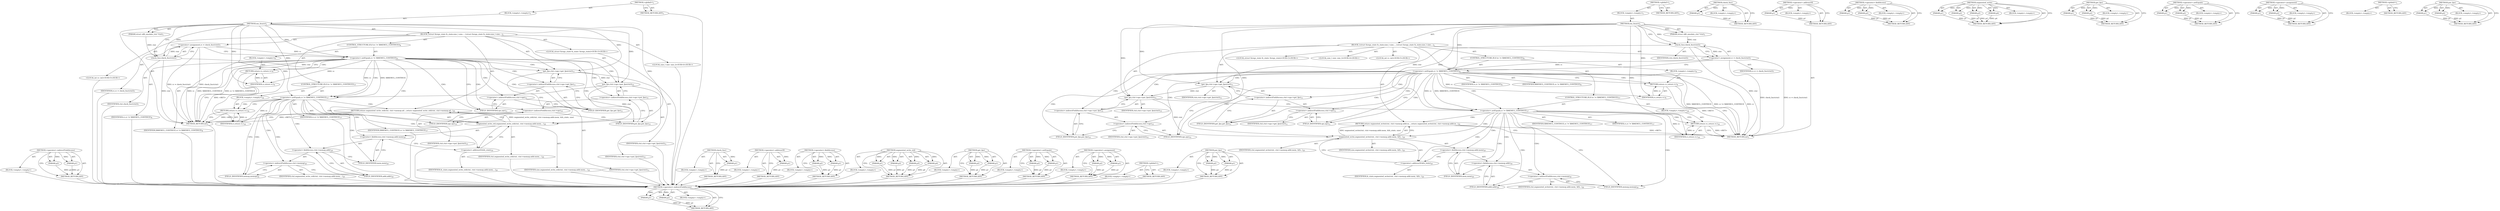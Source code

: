 digraph "put_fpu" {
vulnerable_101 [label=<(METHOD,&lt;operator&gt;.indirectFieldAccess)>];
vulnerable_102 [label=<(PARAM,p1)>];
vulnerable_103 [label=<(PARAM,p2)>];
vulnerable_104 [label=<(BLOCK,&lt;empty&gt;,&lt;empty&gt;)>];
vulnerable_105 [label=<(METHOD_RETURN,ANY)>];
vulnerable_6 [label=<(METHOD,&lt;global&gt;)<SUB>1</SUB>>];
vulnerable_7 [label=<(BLOCK,&lt;empty&gt;,&lt;empty&gt;)<SUB>1</SUB>>];
vulnerable_8 [label=<(METHOD,em_fxsave)<SUB>1</SUB>>];
vulnerable_9 [label=<(PARAM,struct x86_emulate_ctxt *ctxt)<SUB>1</SUB>>];
vulnerable_10 [label=<(BLOCK,{
	struct fxregs_state fx_state;
	size_t size;
...,{
	struct fxregs_state fx_state;
	size_t size;
...)<SUB>2</SUB>>];
vulnerable_11 [label="<(LOCAL,struct fxregs_state fx_state: fxregs_state)<SUB>3</SUB>>"];
vulnerable_12 [label="<(LOCAL,size_t size: size_t)<SUB>4</SUB>>"];
vulnerable_13 [label="<(LOCAL,int rc: int)<SUB>5</SUB>>"];
vulnerable_14 [label=<(&lt;operator&gt;.assignment,rc = check_fxsr(ctxt))<SUB>7</SUB>>];
vulnerable_15 [label=<(IDENTIFIER,rc,rc = check_fxsr(ctxt))<SUB>7</SUB>>];
vulnerable_16 [label=<(check_fxsr,check_fxsr(ctxt))<SUB>7</SUB>>];
vulnerable_17 [label=<(IDENTIFIER,ctxt,check_fxsr(ctxt))<SUB>7</SUB>>];
vulnerable_18 [label=<(CONTROL_STRUCTURE,IF,if (rc != X86EMUL_CONTINUE))<SUB>8</SUB>>];
vulnerable_19 [label=<(&lt;operator&gt;.notEquals,rc != X86EMUL_CONTINUE)<SUB>8</SUB>>];
vulnerable_20 [label=<(IDENTIFIER,rc,rc != X86EMUL_CONTINUE)<SUB>8</SUB>>];
vulnerable_21 [label=<(IDENTIFIER,X86EMUL_CONTINUE,rc != X86EMUL_CONTINUE)<SUB>8</SUB>>];
vulnerable_22 [label=<(BLOCK,&lt;empty&gt;,&lt;empty&gt;)<SUB>9</SUB>>];
vulnerable_23 [label=<(RETURN,return rc;,return rc;)<SUB>9</SUB>>];
vulnerable_24 [label=<(IDENTIFIER,rc,return rc;)<SUB>9</SUB>>];
vulnerable_25 [label=<(get_fpu,ctxt-&gt;ops-&gt;get_fpu(ctxt))<SUB>11</SUB>>];
vulnerable_26 [label=<(&lt;operator&gt;.indirectFieldAccess,ctxt-&gt;ops-&gt;get_fpu)<SUB>11</SUB>>];
vulnerable_27 [label=<(&lt;operator&gt;.indirectFieldAccess,ctxt-&gt;ops)<SUB>11</SUB>>];
vulnerable_28 [label=<(IDENTIFIER,ctxt,ctxt-&gt;ops-&gt;get_fpu(ctxt))<SUB>11</SUB>>];
vulnerable_29 [label=<(FIELD_IDENTIFIER,ops,ops)<SUB>11</SUB>>];
vulnerable_30 [label=<(FIELD_IDENTIFIER,get_fpu,get_fpu)<SUB>11</SUB>>];
vulnerable_31 [label=<(IDENTIFIER,ctxt,ctxt-&gt;ops-&gt;get_fpu(ctxt))<SUB>11</SUB>>];
vulnerable_32 [label=<(put_fpu,ctxt-&gt;ops-&gt;put_fpu(ctxt))<SUB>15</SUB>>];
vulnerable_33 [label=<(&lt;operator&gt;.indirectFieldAccess,ctxt-&gt;ops-&gt;put_fpu)<SUB>15</SUB>>];
vulnerable_34 [label=<(&lt;operator&gt;.indirectFieldAccess,ctxt-&gt;ops)<SUB>15</SUB>>];
vulnerable_35 [label=<(IDENTIFIER,ctxt,ctxt-&gt;ops-&gt;put_fpu(ctxt))<SUB>15</SUB>>];
vulnerable_36 [label=<(FIELD_IDENTIFIER,ops,ops)<SUB>15</SUB>>];
vulnerable_37 [label=<(FIELD_IDENTIFIER,put_fpu,put_fpu)<SUB>15</SUB>>];
vulnerable_38 [label=<(IDENTIFIER,ctxt,ctxt-&gt;ops-&gt;put_fpu(ctxt))<SUB>15</SUB>>];
vulnerable_39 [label=<(CONTROL_STRUCTURE,IF,if (rc != X86EMUL_CONTINUE))<SUB>17</SUB>>];
vulnerable_40 [label=<(&lt;operator&gt;.notEquals,rc != X86EMUL_CONTINUE)<SUB>17</SUB>>];
vulnerable_41 [label=<(IDENTIFIER,rc,rc != X86EMUL_CONTINUE)<SUB>17</SUB>>];
vulnerable_42 [label=<(IDENTIFIER,X86EMUL_CONTINUE,rc != X86EMUL_CONTINUE)<SUB>17</SUB>>];
vulnerable_43 [label=<(BLOCK,&lt;empty&gt;,&lt;empty&gt;)<SUB>18</SUB>>];
vulnerable_44 [label=<(RETURN,return rc;,return rc;)<SUB>18</SUB>>];
vulnerable_45 [label=<(IDENTIFIER,rc,return rc;)<SUB>18</SUB>>];
vulnerable_46 [label=<(RETURN,return segmented_write(ctxt, ctxt-&gt;memop.addr.m...,return segmented_write(ctxt, ctxt-&gt;memop.addr.m...)<SUB>25</SUB>>];
vulnerable_47 [label=<(segmented_write,segmented_write(ctxt, ctxt-&gt;memop.addr.mem, &amp;fx...)<SUB>25</SUB>>];
vulnerable_48 [label=<(IDENTIFIER,ctxt,segmented_write(ctxt, ctxt-&gt;memop.addr.mem, &amp;fx...)<SUB>25</SUB>>];
vulnerable_49 [label=<(&lt;operator&gt;.fieldAccess,ctxt-&gt;memop.addr.mem)<SUB>25</SUB>>];
vulnerable_50 [label=<(&lt;operator&gt;.fieldAccess,ctxt-&gt;memop.addr)<SUB>25</SUB>>];
vulnerable_51 [label=<(&lt;operator&gt;.indirectFieldAccess,ctxt-&gt;memop)<SUB>25</SUB>>];
vulnerable_52 [label=<(IDENTIFIER,ctxt,segmented_write(ctxt, ctxt-&gt;memop.addr.mem, &amp;fx...)<SUB>25</SUB>>];
vulnerable_53 [label=<(FIELD_IDENTIFIER,memop,memop)<SUB>25</SUB>>];
vulnerable_54 [label=<(FIELD_IDENTIFIER,addr,addr)<SUB>25</SUB>>];
vulnerable_55 [label=<(FIELD_IDENTIFIER,mem,mem)<SUB>25</SUB>>];
vulnerable_56 [label=<(&lt;operator&gt;.addressOf,&amp;fx_state)<SUB>25</SUB>>];
vulnerable_57 [label=<(IDENTIFIER,fx_state,segmented_write(ctxt, ctxt-&gt;memop.addr.mem, &amp;fx...)<SUB>25</SUB>>];
vulnerable_58 [label=<(IDENTIFIER,size,segmented_write(ctxt, ctxt-&gt;memop.addr.mem, &amp;fx...)<SUB>25</SUB>>];
vulnerable_59 [label=<(METHOD_RETURN,int)<SUB>1</SUB>>];
vulnerable_61 [label=<(METHOD_RETURN,ANY)<SUB>1</SUB>>];
vulnerable_87 [label=<(METHOD,check_fxsr)>];
vulnerable_88 [label=<(PARAM,p1)>];
vulnerable_89 [label=<(BLOCK,&lt;empty&gt;,&lt;empty&gt;)>];
vulnerable_90 [label=<(METHOD_RETURN,ANY)>];
vulnerable_123 [label=<(METHOD,&lt;operator&gt;.addressOf)>];
vulnerable_124 [label=<(PARAM,p1)>];
vulnerable_125 [label=<(BLOCK,&lt;empty&gt;,&lt;empty&gt;)>];
vulnerable_126 [label=<(METHOD_RETURN,ANY)>];
vulnerable_118 [label=<(METHOD,&lt;operator&gt;.fieldAccess)>];
vulnerable_119 [label=<(PARAM,p1)>];
vulnerable_120 [label=<(PARAM,p2)>];
vulnerable_121 [label=<(BLOCK,&lt;empty&gt;,&lt;empty&gt;)>];
vulnerable_122 [label=<(METHOD_RETURN,ANY)>];
vulnerable_111 [label=<(METHOD,segmented_write)>];
vulnerable_112 [label=<(PARAM,p1)>];
vulnerable_113 [label=<(PARAM,p2)>];
vulnerable_114 [label=<(PARAM,p3)>];
vulnerable_115 [label=<(PARAM,p4)>];
vulnerable_116 [label=<(BLOCK,&lt;empty&gt;,&lt;empty&gt;)>];
vulnerable_117 [label=<(METHOD_RETURN,ANY)>];
vulnerable_96 [label=<(METHOD,get_fpu)>];
vulnerable_97 [label=<(PARAM,p1)>];
vulnerable_98 [label=<(PARAM,p2)>];
vulnerable_99 [label=<(BLOCK,&lt;empty&gt;,&lt;empty&gt;)>];
vulnerable_100 [label=<(METHOD_RETURN,ANY)>];
vulnerable_91 [label=<(METHOD,&lt;operator&gt;.notEquals)>];
vulnerable_92 [label=<(PARAM,p1)>];
vulnerable_93 [label=<(PARAM,p2)>];
vulnerable_94 [label=<(BLOCK,&lt;empty&gt;,&lt;empty&gt;)>];
vulnerable_95 [label=<(METHOD_RETURN,ANY)>];
vulnerable_82 [label=<(METHOD,&lt;operator&gt;.assignment)>];
vulnerable_83 [label=<(PARAM,p1)>];
vulnerable_84 [label=<(PARAM,p2)>];
vulnerable_85 [label=<(BLOCK,&lt;empty&gt;,&lt;empty&gt;)>];
vulnerable_86 [label=<(METHOD_RETURN,ANY)>];
vulnerable_76 [label=<(METHOD,&lt;global&gt;)<SUB>1</SUB>>];
vulnerable_77 [label=<(BLOCK,&lt;empty&gt;,&lt;empty&gt;)>];
vulnerable_78 [label=<(METHOD_RETURN,ANY)>];
vulnerable_106 [label=<(METHOD,put_fpu)>];
vulnerable_107 [label=<(PARAM,p1)>];
vulnerable_108 [label=<(PARAM,p2)>];
vulnerable_109 [label=<(BLOCK,&lt;empty&gt;,&lt;empty&gt;)>];
vulnerable_110 [label=<(METHOD_RETURN,ANY)>];
fixed_101 [label=<(METHOD,&lt;operator&gt;.indirectFieldAccess)>];
fixed_102 [label=<(PARAM,p1)>];
fixed_103 [label=<(PARAM,p2)>];
fixed_104 [label=<(BLOCK,&lt;empty&gt;,&lt;empty&gt;)>];
fixed_105 [label=<(METHOD_RETURN,ANY)>];
fixed_6 [label=<(METHOD,&lt;global&gt;)<SUB>1</SUB>>];
fixed_7 [label=<(BLOCK,&lt;empty&gt;,&lt;empty&gt;)<SUB>1</SUB>>];
fixed_8 [label=<(METHOD,em_fxsave)<SUB>1</SUB>>];
fixed_9 [label=<(PARAM,struct x86_emulate_ctxt *ctxt)<SUB>1</SUB>>];
fixed_10 [label=<(BLOCK,{
	struct fxregs_state fx_state;
	size_t size;
...,{
	struct fxregs_state fx_state;
	size_t size;
...)<SUB>2</SUB>>];
fixed_11 [label="<(LOCAL,struct fxregs_state fx_state: fxregs_state)<SUB>3</SUB>>"];
fixed_12 [label="<(LOCAL,size_t size: size_t)<SUB>4</SUB>>"];
fixed_13 [label="<(LOCAL,int rc: int)<SUB>5</SUB>>"];
fixed_14 [label=<(&lt;operator&gt;.assignment,rc = check_fxsr(ctxt))<SUB>7</SUB>>];
fixed_15 [label=<(IDENTIFIER,rc,rc = check_fxsr(ctxt))<SUB>7</SUB>>];
fixed_16 [label=<(check_fxsr,check_fxsr(ctxt))<SUB>7</SUB>>];
fixed_17 [label=<(IDENTIFIER,ctxt,check_fxsr(ctxt))<SUB>7</SUB>>];
fixed_18 [label=<(CONTROL_STRUCTURE,IF,if (rc != X86EMUL_CONTINUE))<SUB>8</SUB>>];
fixed_19 [label=<(&lt;operator&gt;.notEquals,rc != X86EMUL_CONTINUE)<SUB>8</SUB>>];
fixed_20 [label=<(IDENTIFIER,rc,rc != X86EMUL_CONTINUE)<SUB>8</SUB>>];
fixed_21 [label=<(IDENTIFIER,X86EMUL_CONTINUE,rc != X86EMUL_CONTINUE)<SUB>8</SUB>>];
fixed_22 [label=<(BLOCK,&lt;empty&gt;,&lt;empty&gt;)<SUB>9</SUB>>];
fixed_23 [label=<(RETURN,return rc;,return rc;)<SUB>9</SUB>>];
fixed_24 [label=<(IDENTIFIER,rc,return rc;)<SUB>9</SUB>>];
fixed_25 [label=<(get_fpu,ctxt-&gt;ops-&gt;get_fpu(ctxt))<SUB>11</SUB>>];
fixed_26 [label=<(&lt;operator&gt;.indirectFieldAccess,ctxt-&gt;ops-&gt;get_fpu)<SUB>11</SUB>>];
fixed_27 [label=<(&lt;operator&gt;.indirectFieldAccess,ctxt-&gt;ops)<SUB>11</SUB>>];
fixed_28 [label=<(IDENTIFIER,ctxt,ctxt-&gt;ops-&gt;get_fpu(ctxt))<SUB>11</SUB>>];
fixed_29 [label=<(FIELD_IDENTIFIER,ops,ops)<SUB>11</SUB>>];
fixed_30 [label=<(FIELD_IDENTIFIER,get_fpu,get_fpu)<SUB>11</SUB>>];
fixed_31 [label=<(IDENTIFIER,ctxt,ctxt-&gt;ops-&gt;get_fpu(ctxt))<SUB>11</SUB>>];
fixed_32 [label=<(put_fpu,ctxt-&gt;ops-&gt;put_fpu(ctxt))<SUB>15</SUB>>];
fixed_33 [label=<(&lt;operator&gt;.indirectFieldAccess,ctxt-&gt;ops-&gt;put_fpu)<SUB>15</SUB>>];
fixed_34 [label=<(&lt;operator&gt;.indirectFieldAccess,ctxt-&gt;ops)<SUB>15</SUB>>];
fixed_35 [label=<(IDENTIFIER,ctxt,ctxt-&gt;ops-&gt;put_fpu(ctxt))<SUB>15</SUB>>];
fixed_36 [label=<(FIELD_IDENTIFIER,ops,ops)<SUB>15</SUB>>];
fixed_37 [label=<(FIELD_IDENTIFIER,put_fpu,put_fpu)<SUB>15</SUB>>];
fixed_38 [label=<(IDENTIFIER,ctxt,ctxt-&gt;ops-&gt;put_fpu(ctxt))<SUB>15</SUB>>];
fixed_39 [label=<(CONTROL_STRUCTURE,IF,if (rc != X86EMUL_CONTINUE))<SUB>17</SUB>>];
fixed_40 [label=<(&lt;operator&gt;.notEquals,rc != X86EMUL_CONTINUE)<SUB>17</SUB>>];
fixed_41 [label=<(IDENTIFIER,rc,rc != X86EMUL_CONTINUE)<SUB>17</SUB>>];
fixed_42 [label=<(IDENTIFIER,X86EMUL_CONTINUE,rc != X86EMUL_CONTINUE)<SUB>17</SUB>>];
fixed_43 [label=<(BLOCK,&lt;empty&gt;,&lt;empty&gt;)<SUB>18</SUB>>];
fixed_44 [label=<(RETURN,return rc;,return rc;)<SUB>18</SUB>>];
fixed_45 [label=<(IDENTIFIER,rc,return rc;)<SUB>18</SUB>>];
fixed_46 [label=<(RETURN,return segmented_write_std(ctxt, ctxt-&gt;memop.ad...,return segmented_write_std(ctxt, ctxt-&gt;memop.ad...)<SUB>25</SUB>>];
fixed_47 [label=<(segmented_write_std,segmented_write_std(ctxt, ctxt-&gt;memop.addr.mem,...)<SUB>25</SUB>>];
fixed_48 [label=<(IDENTIFIER,ctxt,segmented_write_std(ctxt, ctxt-&gt;memop.addr.mem,...)<SUB>25</SUB>>];
fixed_49 [label=<(&lt;operator&gt;.fieldAccess,ctxt-&gt;memop.addr.mem)<SUB>25</SUB>>];
fixed_50 [label=<(&lt;operator&gt;.fieldAccess,ctxt-&gt;memop.addr)<SUB>25</SUB>>];
fixed_51 [label=<(&lt;operator&gt;.indirectFieldAccess,ctxt-&gt;memop)<SUB>25</SUB>>];
fixed_52 [label=<(IDENTIFIER,ctxt,segmented_write_std(ctxt, ctxt-&gt;memop.addr.mem,...)<SUB>25</SUB>>];
fixed_53 [label=<(FIELD_IDENTIFIER,memop,memop)<SUB>25</SUB>>];
fixed_54 [label=<(FIELD_IDENTIFIER,addr,addr)<SUB>25</SUB>>];
fixed_55 [label=<(FIELD_IDENTIFIER,mem,mem)<SUB>25</SUB>>];
fixed_56 [label=<(&lt;operator&gt;.addressOf,&amp;fx_state)<SUB>25</SUB>>];
fixed_57 [label=<(IDENTIFIER,fx_state,segmented_write_std(ctxt, ctxt-&gt;memop.addr.mem,...)<SUB>25</SUB>>];
fixed_58 [label=<(IDENTIFIER,size,segmented_write_std(ctxt, ctxt-&gt;memop.addr.mem,...)<SUB>25</SUB>>];
fixed_59 [label=<(METHOD_RETURN,int)<SUB>1</SUB>>];
fixed_61 [label=<(METHOD_RETURN,ANY)<SUB>1</SUB>>];
fixed_87 [label=<(METHOD,check_fxsr)>];
fixed_88 [label=<(PARAM,p1)>];
fixed_89 [label=<(BLOCK,&lt;empty&gt;,&lt;empty&gt;)>];
fixed_90 [label=<(METHOD_RETURN,ANY)>];
fixed_123 [label=<(METHOD,&lt;operator&gt;.addressOf)>];
fixed_124 [label=<(PARAM,p1)>];
fixed_125 [label=<(BLOCK,&lt;empty&gt;,&lt;empty&gt;)>];
fixed_126 [label=<(METHOD_RETURN,ANY)>];
fixed_118 [label=<(METHOD,&lt;operator&gt;.fieldAccess)>];
fixed_119 [label=<(PARAM,p1)>];
fixed_120 [label=<(PARAM,p2)>];
fixed_121 [label=<(BLOCK,&lt;empty&gt;,&lt;empty&gt;)>];
fixed_122 [label=<(METHOD_RETURN,ANY)>];
fixed_111 [label=<(METHOD,segmented_write_std)>];
fixed_112 [label=<(PARAM,p1)>];
fixed_113 [label=<(PARAM,p2)>];
fixed_114 [label=<(PARAM,p3)>];
fixed_115 [label=<(PARAM,p4)>];
fixed_116 [label=<(BLOCK,&lt;empty&gt;,&lt;empty&gt;)>];
fixed_117 [label=<(METHOD_RETURN,ANY)>];
fixed_96 [label=<(METHOD,get_fpu)>];
fixed_97 [label=<(PARAM,p1)>];
fixed_98 [label=<(PARAM,p2)>];
fixed_99 [label=<(BLOCK,&lt;empty&gt;,&lt;empty&gt;)>];
fixed_100 [label=<(METHOD_RETURN,ANY)>];
fixed_91 [label=<(METHOD,&lt;operator&gt;.notEquals)>];
fixed_92 [label=<(PARAM,p1)>];
fixed_93 [label=<(PARAM,p2)>];
fixed_94 [label=<(BLOCK,&lt;empty&gt;,&lt;empty&gt;)>];
fixed_95 [label=<(METHOD_RETURN,ANY)>];
fixed_82 [label=<(METHOD,&lt;operator&gt;.assignment)>];
fixed_83 [label=<(PARAM,p1)>];
fixed_84 [label=<(PARAM,p2)>];
fixed_85 [label=<(BLOCK,&lt;empty&gt;,&lt;empty&gt;)>];
fixed_86 [label=<(METHOD_RETURN,ANY)>];
fixed_76 [label=<(METHOD,&lt;global&gt;)<SUB>1</SUB>>];
fixed_77 [label=<(BLOCK,&lt;empty&gt;,&lt;empty&gt;)>];
fixed_78 [label=<(METHOD_RETURN,ANY)>];
fixed_106 [label=<(METHOD,put_fpu)>];
fixed_107 [label=<(PARAM,p1)>];
fixed_108 [label=<(PARAM,p2)>];
fixed_109 [label=<(BLOCK,&lt;empty&gt;,&lt;empty&gt;)>];
fixed_110 [label=<(METHOD_RETURN,ANY)>];
vulnerable_101 -> vulnerable_102  [key=0, label="AST: "];
vulnerable_101 -> vulnerable_102  [key=1, label="DDG: "];
vulnerable_101 -> vulnerable_104  [key=0, label="AST: "];
vulnerable_101 -> vulnerable_103  [key=0, label="AST: "];
vulnerable_101 -> vulnerable_103  [key=1, label="DDG: "];
vulnerable_101 -> vulnerable_105  [key=0, label="AST: "];
vulnerable_101 -> vulnerable_105  [key=1, label="CFG: "];
vulnerable_102 -> vulnerable_105  [key=0, label="DDG: p1"];
vulnerable_103 -> vulnerable_105  [key=0, label="DDG: p2"];
vulnerable_6 -> vulnerable_7  [key=0, label="AST: "];
vulnerable_6 -> vulnerable_61  [key=0, label="AST: "];
vulnerable_6 -> vulnerable_61  [key=1, label="CFG: "];
vulnerable_7 -> vulnerable_8  [key=0, label="AST: "];
vulnerable_8 -> vulnerable_9  [key=0, label="AST: "];
vulnerable_8 -> vulnerable_9  [key=1, label="DDG: "];
vulnerable_8 -> vulnerable_10  [key=0, label="AST: "];
vulnerable_8 -> vulnerable_59  [key=0, label="AST: "];
vulnerable_8 -> vulnerable_16  [key=0, label="CFG: "];
vulnerable_8 -> vulnerable_16  [key=1, label="DDG: "];
vulnerable_8 -> vulnerable_25  [key=0, label="DDG: "];
vulnerable_8 -> vulnerable_32  [key=0, label="DDG: "];
vulnerable_8 -> vulnerable_19  [key=0, label="DDG: "];
vulnerable_8 -> vulnerable_40  [key=0, label="DDG: "];
vulnerable_8 -> vulnerable_47  [key=0, label="DDG: "];
vulnerable_8 -> vulnerable_24  [key=0, label="DDG: "];
vulnerable_8 -> vulnerable_45  [key=0, label="DDG: "];
vulnerable_9 -> vulnerable_16  [key=0, label="DDG: ctxt"];
vulnerable_10 -> vulnerable_11  [key=0, label="AST: "];
vulnerable_10 -> vulnerable_12  [key=0, label="AST: "];
vulnerable_10 -> vulnerable_13  [key=0, label="AST: "];
vulnerable_10 -> vulnerable_14  [key=0, label="AST: "];
vulnerable_10 -> vulnerable_18  [key=0, label="AST: "];
vulnerable_10 -> vulnerable_25  [key=0, label="AST: "];
vulnerable_10 -> vulnerable_32  [key=0, label="AST: "];
vulnerable_10 -> vulnerable_39  [key=0, label="AST: "];
vulnerable_10 -> vulnerable_46  [key=0, label="AST: "];
vulnerable_14 -> vulnerable_15  [key=0, label="AST: "];
vulnerable_14 -> vulnerable_16  [key=0, label="AST: "];
vulnerable_14 -> vulnerable_19  [key=0, label="CFG: "];
vulnerable_14 -> vulnerable_19  [key=1, label="DDG: rc"];
vulnerable_14 -> vulnerable_59  [key=0, label="DDG: check_fxsr(ctxt)"];
vulnerable_14 -> vulnerable_59  [key=1, label="DDG: rc = check_fxsr(ctxt)"];
vulnerable_16 -> vulnerable_17  [key=0, label="AST: "];
vulnerable_16 -> vulnerable_14  [key=0, label="CFG: "];
vulnerable_16 -> vulnerable_14  [key=1, label="DDG: ctxt"];
vulnerable_16 -> vulnerable_59  [key=0, label="DDG: ctxt"];
vulnerable_16 -> vulnerable_25  [key=0, label="DDG: ctxt"];
vulnerable_18 -> vulnerable_19  [key=0, label="AST: "];
vulnerable_18 -> vulnerable_22  [key=0, label="AST: "];
vulnerable_19 -> vulnerable_20  [key=0, label="AST: "];
vulnerable_19 -> vulnerable_21  [key=0, label="AST: "];
vulnerable_19 -> vulnerable_23  [key=0, label="CFG: "];
vulnerable_19 -> vulnerable_23  [key=1, label="CDG: "];
vulnerable_19 -> vulnerable_29  [key=0, label="CFG: "];
vulnerable_19 -> vulnerable_29  [key=1, label="CDG: "];
vulnerable_19 -> vulnerable_59  [key=0, label="DDG: rc"];
vulnerable_19 -> vulnerable_59  [key=1, label="DDG: X86EMUL_CONTINUE"];
vulnerable_19 -> vulnerable_59  [key=2, label="DDG: rc != X86EMUL_CONTINUE"];
vulnerable_19 -> vulnerable_40  [key=0, label="DDG: rc"];
vulnerable_19 -> vulnerable_40  [key=1, label="DDG: X86EMUL_CONTINUE"];
vulnerable_19 -> vulnerable_40  [key=2, label="CDG: "];
vulnerable_19 -> vulnerable_24  [key=0, label="DDG: rc"];
vulnerable_19 -> vulnerable_30  [key=0, label="CDG: "];
vulnerable_19 -> vulnerable_34  [key=0, label="CDG: "];
vulnerable_19 -> vulnerable_32  [key=0, label="CDG: "];
vulnerable_19 -> vulnerable_33  [key=0, label="CDG: "];
vulnerable_19 -> vulnerable_26  [key=0, label="CDG: "];
vulnerable_19 -> vulnerable_36  [key=0, label="CDG: "];
vulnerable_19 -> vulnerable_37  [key=0, label="CDG: "];
vulnerable_19 -> vulnerable_25  [key=0, label="CDG: "];
vulnerable_19 -> vulnerable_27  [key=0, label="CDG: "];
vulnerable_22 -> vulnerable_23  [key=0, label="AST: "];
vulnerable_23 -> vulnerable_24  [key=0, label="AST: "];
vulnerable_23 -> vulnerable_59  [key=0, label="CFG: "];
vulnerable_23 -> vulnerable_59  [key=1, label="DDG: &lt;RET&gt;"];
vulnerable_24 -> vulnerable_23  [key=0, label="DDG: rc"];
vulnerable_25 -> vulnerable_26  [key=0, label="AST: "];
vulnerable_25 -> vulnerable_31  [key=0, label="AST: "];
vulnerable_25 -> vulnerable_36  [key=0, label="CFG: "];
vulnerable_25 -> vulnerable_32  [key=0, label="DDG: ctxt"];
vulnerable_26 -> vulnerable_27  [key=0, label="AST: "];
vulnerable_26 -> vulnerable_30  [key=0, label="AST: "];
vulnerable_26 -> vulnerable_25  [key=0, label="CFG: "];
vulnerable_27 -> vulnerable_28  [key=0, label="AST: "];
vulnerable_27 -> vulnerable_29  [key=0, label="AST: "];
vulnerable_27 -> vulnerable_30  [key=0, label="CFG: "];
vulnerable_29 -> vulnerable_27  [key=0, label="CFG: "];
vulnerable_30 -> vulnerable_26  [key=0, label="CFG: "];
vulnerable_32 -> vulnerable_33  [key=0, label="AST: "];
vulnerable_32 -> vulnerable_38  [key=0, label="AST: "];
vulnerable_32 -> vulnerable_40  [key=0, label="CFG: "];
vulnerable_32 -> vulnerable_47  [key=0, label="DDG: ctxt"];
vulnerable_33 -> vulnerable_34  [key=0, label="AST: "];
vulnerable_33 -> vulnerable_37  [key=0, label="AST: "];
vulnerable_33 -> vulnerable_32  [key=0, label="CFG: "];
vulnerable_34 -> vulnerable_35  [key=0, label="AST: "];
vulnerable_34 -> vulnerable_36  [key=0, label="AST: "];
vulnerable_34 -> vulnerable_37  [key=0, label="CFG: "];
vulnerable_36 -> vulnerable_34  [key=0, label="CFG: "];
vulnerable_37 -> vulnerable_33  [key=0, label="CFG: "];
vulnerable_39 -> vulnerable_40  [key=0, label="AST: "];
vulnerable_39 -> vulnerable_43  [key=0, label="AST: "];
vulnerable_40 -> vulnerable_41  [key=0, label="AST: "];
vulnerable_40 -> vulnerable_42  [key=0, label="AST: "];
vulnerable_40 -> vulnerable_44  [key=0, label="CFG: "];
vulnerable_40 -> vulnerable_44  [key=1, label="CDG: "];
vulnerable_40 -> vulnerable_53  [key=0, label="CFG: "];
vulnerable_40 -> vulnerable_53  [key=1, label="CDG: "];
vulnerable_40 -> vulnerable_45  [key=0, label="DDG: rc"];
vulnerable_40 -> vulnerable_47  [key=0, label="CDG: "];
vulnerable_40 -> vulnerable_49  [key=0, label="CDG: "];
vulnerable_40 -> vulnerable_51  [key=0, label="CDG: "];
vulnerable_40 -> vulnerable_46  [key=0, label="CDG: "];
vulnerable_40 -> vulnerable_56  [key=0, label="CDG: "];
vulnerable_40 -> vulnerable_50  [key=0, label="CDG: "];
vulnerable_40 -> vulnerable_55  [key=0, label="CDG: "];
vulnerable_40 -> vulnerable_54  [key=0, label="CDG: "];
vulnerable_43 -> vulnerable_44  [key=0, label="AST: "];
vulnerable_44 -> vulnerable_45  [key=0, label="AST: "];
vulnerable_44 -> vulnerable_59  [key=0, label="CFG: "];
vulnerable_44 -> vulnerable_59  [key=1, label="DDG: &lt;RET&gt;"];
vulnerable_45 -> vulnerable_44  [key=0, label="DDG: rc"];
vulnerable_46 -> vulnerable_47  [key=0, label="AST: "];
vulnerable_46 -> vulnerable_59  [key=0, label="CFG: "];
vulnerable_46 -> vulnerable_59  [key=1, label="DDG: &lt;RET&gt;"];
vulnerable_47 -> vulnerable_48  [key=0, label="AST: "];
vulnerable_47 -> vulnerable_49  [key=0, label="AST: "];
vulnerable_47 -> vulnerable_56  [key=0, label="AST: "];
vulnerable_47 -> vulnerable_58  [key=0, label="AST: "];
vulnerable_47 -> vulnerable_46  [key=0, label="CFG: "];
vulnerable_47 -> vulnerable_46  [key=1, label="DDG: segmented_write(ctxt, ctxt-&gt;memop.addr.mem, &amp;fx_state, size)"];
vulnerable_49 -> vulnerable_50  [key=0, label="AST: "];
vulnerable_49 -> vulnerable_55  [key=0, label="AST: "];
vulnerable_49 -> vulnerable_56  [key=0, label="CFG: "];
vulnerable_50 -> vulnerable_51  [key=0, label="AST: "];
vulnerable_50 -> vulnerable_54  [key=0, label="AST: "];
vulnerable_50 -> vulnerable_55  [key=0, label="CFG: "];
vulnerable_51 -> vulnerable_52  [key=0, label="AST: "];
vulnerable_51 -> vulnerable_53  [key=0, label="AST: "];
vulnerable_51 -> vulnerable_54  [key=0, label="CFG: "];
vulnerable_53 -> vulnerable_51  [key=0, label="CFG: "];
vulnerable_54 -> vulnerable_50  [key=0, label="CFG: "];
vulnerable_55 -> vulnerable_49  [key=0, label="CFG: "];
vulnerable_56 -> vulnerable_57  [key=0, label="AST: "];
vulnerable_56 -> vulnerable_47  [key=0, label="CFG: "];
vulnerable_87 -> vulnerable_88  [key=0, label="AST: "];
vulnerable_87 -> vulnerable_88  [key=1, label="DDG: "];
vulnerable_87 -> vulnerable_89  [key=0, label="AST: "];
vulnerable_87 -> vulnerable_90  [key=0, label="AST: "];
vulnerable_87 -> vulnerable_90  [key=1, label="CFG: "];
vulnerable_88 -> vulnerable_90  [key=0, label="DDG: p1"];
vulnerable_123 -> vulnerable_124  [key=0, label="AST: "];
vulnerable_123 -> vulnerable_124  [key=1, label="DDG: "];
vulnerable_123 -> vulnerable_125  [key=0, label="AST: "];
vulnerable_123 -> vulnerable_126  [key=0, label="AST: "];
vulnerable_123 -> vulnerable_126  [key=1, label="CFG: "];
vulnerable_124 -> vulnerable_126  [key=0, label="DDG: p1"];
vulnerable_118 -> vulnerable_119  [key=0, label="AST: "];
vulnerable_118 -> vulnerable_119  [key=1, label="DDG: "];
vulnerable_118 -> vulnerable_121  [key=0, label="AST: "];
vulnerable_118 -> vulnerable_120  [key=0, label="AST: "];
vulnerable_118 -> vulnerable_120  [key=1, label="DDG: "];
vulnerable_118 -> vulnerable_122  [key=0, label="AST: "];
vulnerable_118 -> vulnerable_122  [key=1, label="CFG: "];
vulnerable_119 -> vulnerable_122  [key=0, label="DDG: p1"];
vulnerable_120 -> vulnerable_122  [key=0, label="DDG: p2"];
vulnerable_111 -> vulnerable_112  [key=0, label="AST: "];
vulnerable_111 -> vulnerable_112  [key=1, label="DDG: "];
vulnerable_111 -> vulnerable_116  [key=0, label="AST: "];
vulnerable_111 -> vulnerable_113  [key=0, label="AST: "];
vulnerable_111 -> vulnerable_113  [key=1, label="DDG: "];
vulnerable_111 -> vulnerable_117  [key=0, label="AST: "];
vulnerable_111 -> vulnerable_117  [key=1, label="CFG: "];
vulnerable_111 -> vulnerable_114  [key=0, label="AST: "];
vulnerable_111 -> vulnerable_114  [key=1, label="DDG: "];
vulnerable_111 -> vulnerable_115  [key=0, label="AST: "];
vulnerable_111 -> vulnerable_115  [key=1, label="DDG: "];
vulnerable_112 -> vulnerable_117  [key=0, label="DDG: p1"];
vulnerable_113 -> vulnerable_117  [key=0, label="DDG: p2"];
vulnerable_114 -> vulnerable_117  [key=0, label="DDG: p3"];
vulnerable_115 -> vulnerable_117  [key=0, label="DDG: p4"];
vulnerable_96 -> vulnerable_97  [key=0, label="AST: "];
vulnerable_96 -> vulnerable_97  [key=1, label="DDG: "];
vulnerable_96 -> vulnerable_99  [key=0, label="AST: "];
vulnerable_96 -> vulnerable_98  [key=0, label="AST: "];
vulnerable_96 -> vulnerable_98  [key=1, label="DDG: "];
vulnerable_96 -> vulnerable_100  [key=0, label="AST: "];
vulnerable_96 -> vulnerable_100  [key=1, label="CFG: "];
vulnerable_97 -> vulnerable_100  [key=0, label="DDG: p1"];
vulnerable_98 -> vulnerable_100  [key=0, label="DDG: p2"];
vulnerable_91 -> vulnerable_92  [key=0, label="AST: "];
vulnerable_91 -> vulnerable_92  [key=1, label="DDG: "];
vulnerable_91 -> vulnerable_94  [key=0, label="AST: "];
vulnerable_91 -> vulnerable_93  [key=0, label="AST: "];
vulnerable_91 -> vulnerable_93  [key=1, label="DDG: "];
vulnerable_91 -> vulnerable_95  [key=0, label="AST: "];
vulnerable_91 -> vulnerable_95  [key=1, label="CFG: "];
vulnerable_92 -> vulnerable_95  [key=0, label="DDG: p1"];
vulnerable_93 -> vulnerable_95  [key=0, label="DDG: p2"];
vulnerable_82 -> vulnerable_83  [key=0, label="AST: "];
vulnerable_82 -> vulnerable_83  [key=1, label="DDG: "];
vulnerable_82 -> vulnerable_85  [key=0, label="AST: "];
vulnerable_82 -> vulnerable_84  [key=0, label="AST: "];
vulnerable_82 -> vulnerable_84  [key=1, label="DDG: "];
vulnerable_82 -> vulnerable_86  [key=0, label="AST: "];
vulnerable_82 -> vulnerable_86  [key=1, label="CFG: "];
vulnerable_83 -> vulnerable_86  [key=0, label="DDG: p1"];
vulnerable_84 -> vulnerable_86  [key=0, label="DDG: p2"];
vulnerable_76 -> vulnerable_77  [key=0, label="AST: "];
vulnerable_76 -> vulnerable_78  [key=0, label="AST: "];
vulnerable_76 -> vulnerable_78  [key=1, label="CFG: "];
vulnerable_106 -> vulnerable_107  [key=0, label="AST: "];
vulnerable_106 -> vulnerable_107  [key=1, label="DDG: "];
vulnerable_106 -> vulnerable_109  [key=0, label="AST: "];
vulnerable_106 -> vulnerable_108  [key=0, label="AST: "];
vulnerable_106 -> vulnerable_108  [key=1, label="DDG: "];
vulnerable_106 -> vulnerable_110  [key=0, label="AST: "];
vulnerable_106 -> vulnerable_110  [key=1, label="CFG: "];
vulnerable_107 -> vulnerable_110  [key=0, label="DDG: p1"];
vulnerable_108 -> vulnerable_110  [key=0, label="DDG: p2"];
fixed_101 -> fixed_102  [key=0, label="AST: "];
fixed_101 -> fixed_102  [key=1, label="DDG: "];
fixed_101 -> fixed_104  [key=0, label="AST: "];
fixed_101 -> fixed_103  [key=0, label="AST: "];
fixed_101 -> fixed_103  [key=1, label="DDG: "];
fixed_101 -> fixed_105  [key=0, label="AST: "];
fixed_101 -> fixed_105  [key=1, label="CFG: "];
fixed_102 -> fixed_105  [key=0, label="DDG: p1"];
fixed_103 -> fixed_105  [key=0, label="DDG: p2"];
fixed_104 -> vulnerable_101  [key=0];
fixed_105 -> vulnerable_101  [key=0];
fixed_6 -> fixed_7  [key=0, label="AST: "];
fixed_6 -> fixed_61  [key=0, label="AST: "];
fixed_6 -> fixed_61  [key=1, label="CFG: "];
fixed_7 -> fixed_8  [key=0, label="AST: "];
fixed_8 -> fixed_9  [key=0, label="AST: "];
fixed_8 -> fixed_9  [key=1, label="DDG: "];
fixed_8 -> fixed_10  [key=0, label="AST: "];
fixed_8 -> fixed_59  [key=0, label="AST: "];
fixed_8 -> fixed_16  [key=0, label="CFG: "];
fixed_8 -> fixed_16  [key=1, label="DDG: "];
fixed_8 -> fixed_25  [key=0, label="DDG: "];
fixed_8 -> fixed_32  [key=0, label="DDG: "];
fixed_8 -> fixed_19  [key=0, label="DDG: "];
fixed_8 -> fixed_40  [key=0, label="DDG: "];
fixed_8 -> fixed_47  [key=0, label="DDG: "];
fixed_8 -> fixed_24  [key=0, label="DDG: "];
fixed_8 -> fixed_45  [key=0, label="DDG: "];
fixed_9 -> fixed_16  [key=0, label="DDG: ctxt"];
fixed_10 -> fixed_11  [key=0, label="AST: "];
fixed_10 -> fixed_12  [key=0, label="AST: "];
fixed_10 -> fixed_13  [key=0, label="AST: "];
fixed_10 -> fixed_14  [key=0, label="AST: "];
fixed_10 -> fixed_18  [key=0, label="AST: "];
fixed_10 -> fixed_25  [key=0, label="AST: "];
fixed_10 -> fixed_32  [key=0, label="AST: "];
fixed_10 -> fixed_39  [key=0, label="AST: "];
fixed_10 -> fixed_46  [key=0, label="AST: "];
fixed_11 -> vulnerable_101  [key=0];
fixed_12 -> vulnerable_101  [key=0];
fixed_13 -> vulnerable_101  [key=0];
fixed_14 -> fixed_15  [key=0, label="AST: "];
fixed_14 -> fixed_16  [key=0, label="AST: "];
fixed_14 -> fixed_19  [key=0, label="CFG: "];
fixed_14 -> fixed_19  [key=1, label="DDG: rc"];
fixed_14 -> fixed_59  [key=0, label="DDG: check_fxsr(ctxt)"];
fixed_14 -> fixed_59  [key=1, label="DDG: rc = check_fxsr(ctxt)"];
fixed_15 -> vulnerable_101  [key=0];
fixed_16 -> fixed_17  [key=0, label="AST: "];
fixed_16 -> fixed_14  [key=0, label="CFG: "];
fixed_16 -> fixed_14  [key=1, label="DDG: ctxt"];
fixed_16 -> fixed_59  [key=0, label="DDG: ctxt"];
fixed_16 -> fixed_25  [key=0, label="DDG: ctxt"];
fixed_17 -> vulnerable_101  [key=0];
fixed_18 -> fixed_19  [key=0, label="AST: "];
fixed_18 -> fixed_22  [key=0, label="AST: "];
fixed_19 -> fixed_20  [key=0, label="AST: "];
fixed_19 -> fixed_21  [key=0, label="AST: "];
fixed_19 -> fixed_23  [key=0, label="CFG: "];
fixed_19 -> fixed_23  [key=1, label="CDG: "];
fixed_19 -> fixed_29  [key=0, label="CFG: "];
fixed_19 -> fixed_29  [key=1, label="CDG: "];
fixed_19 -> fixed_59  [key=0, label="DDG: rc"];
fixed_19 -> fixed_59  [key=1, label="DDG: X86EMUL_CONTINUE"];
fixed_19 -> fixed_59  [key=2, label="DDG: rc != X86EMUL_CONTINUE"];
fixed_19 -> fixed_40  [key=0, label="DDG: rc"];
fixed_19 -> fixed_40  [key=1, label="DDG: X86EMUL_CONTINUE"];
fixed_19 -> fixed_40  [key=2, label="CDG: "];
fixed_19 -> fixed_24  [key=0, label="DDG: rc"];
fixed_19 -> fixed_30  [key=0, label="CDG: "];
fixed_19 -> fixed_34  [key=0, label="CDG: "];
fixed_19 -> fixed_32  [key=0, label="CDG: "];
fixed_19 -> fixed_33  [key=0, label="CDG: "];
fixed_19 -> fixed_26  [key=0, label="CDG: "];
fixed_19 -> fixed_36  [key=0, label="CDG: "];
fixed_19 -> fixed_37  [key=0, label="CDG: "];
fixed_19 -> fixed_25  [key=0, label="CDG: "];
fixed_19 -> fixed_27  [key=0, label="CDG: "];
fixed_20 -> vulnerable_101  [key=0];
fixed_21 -> vulnerable_101  [key=0];
fixed_22 -> fixed_23  [key=0, label="AST: "];
fixed_23 -> fixed_24  [key=0, label="AST: "];
fixed_23 -> fixed_59  [key=0, label="CFG: "];
fixed_23 -> fixed_59  [key=1, label="DDG: &lt;RET&gt;"];
fixed_24 -> fixed_23  [key=0, label="DDG: rc"];
fixed_25 -> fixed_26  [key=0, label="AST: "];
fixed_25 -> fixed_31  [key=0, label="AST: "];
fixed_25 -> fixed_36  [key=0, label="CFG: "];
fixed_25 -> fixed_32  [key=0, label="DDG: ctxt"];
fixed_26 -> fixed_27  [key=0, label="AST: "];
fixed_26 -> fixed_30  [key=0, label="AST: "];
fixed_26 -> fixed_25  [key=0, label="CFG: "];
fixed_27 -> fixed_28  [key=0, label="AST: "];
fixed_27 -> fixed_29  [key=0, label="AST: "];
fixed_27 -> fixed_30  [key=0, label="CFG: "];
fixed_28 -> vulnerable_101  [key=0];
fixed_29 -> fixed_27  [key=0, label="CFG: "];
fixed_30 -> fixed_26  [key=0, label="CFG: "];
fixed_31 -> vulnerable_101  [key=0];
fixed_32 -> fixed_33  [key=0, label="AST: "];
fixed_32 -> fixed_38  [key=0, label="AST: "];
fixed_32 -> fixed_40  [key=0, label="CFG: "];
fixed_32 -> fixed_47  [key=0, label="DDG: ctxt"];
fixed_33 -> fixed_34  [key=0, label="AST: "];
fixed_33 -> fixed_37  [key=0, label="AST: "];
fixed_33 -> fixed_32  [key=0, label="CFG: "];
fixed_34 -> fixed_35  [key=0, label="AST: "];
fixed_34 -> fixed_36  [key=0, label="AST: "];
fixed_34 -> fixed_37  [key=0, label="CFG: "];
fixed_35 -> vulnerable_101  [key=0];
fixed_36 -> fixed_34  [key=0, label="CFG: "];
fixed_37 -> fixed_33  [key=0, label="CFG: "];
fixed_38 -> vulnerable_101  [key=0];
fixed_39 -> fixed_40  [key=0, label="AST: "];
fixed_39 -> fixed_43  [key=0, label="AST: "];
fixed_40 -> fixed_41  [key=0, label="AST: "];
fixed_40 -> fixed_42  [key=0, label="AST: "];
fixed_40 -> fixed_44  [key=0, label="CFG: "];
fixed_40 -> fixed_44  [key=1, label="CDG: "];
fixed_40 -> fixed_53  [key=0, label="CFG: "];
fixed_40 -> fixed_53  [key=1, label="CDG: "];
fixed_40 -> fixed_45  [key=0, label="DDG: rc"];
fixed_40 -> fixed_47  [key=0, label="CDG: "];
fixed_40 -> fixed_49  [key=0, label="CDG: "];
fixed_40 -> fixed_51  [key=0, label="CDG: "];
fixed_40 -> fixed_46  [key=0, label="CDG: "];
fixed_40 -> fixed_56  [key=0, label="CDG: "];
fixed_40 -> fixed_50  [key=0, label="CDG: "];
fixed_40 -> fixed_55  [key=0, label="CDG: "];
fixed_40 -> fixed_54  [key=0, label="CDG: "];
fixed_41 -> vulnerable_101  [key=0];
fixed_42 -> vulnerable_101  [key=0];
fixed_43 -> fixed_44  [key=0, label="AST: "];
fixed_44 -> fixed_45  [key=0, label="AST: "];
fixed_44 -> fixed_59  [key=0, label="CFG: "];
fixed_44 -> fixed_59  [key=1, label="DDG: &lt;RET&gt;"];
fixed_45 -> fixed_44  [key=0, label="DDG: rc"];
fixed_46 -> fixed_47  [key=0, label="AST: "];
fixed_46 -> fixed_59  [key=0, label="CFG: "];
fixed_46 -> fixed_59  [key=1, label="DDG: &lt;RET&gt;"];
fixed_47 -> fixed_48  [key=0, label="AST: "];
fixed_47 -> fixed_49  [key=0, label="AST: "];
fixed_47 -> fixed_56  [key=0, label="AST: "];
fixed_47 -> fixed_58  [key=0, label="AST: "];
fixed_47 -> fixed_46  [key=0, label="CFG: "];
fixed_47 -> fixed_46  [key=1, label="DDG: segmented_write_std(ctxt, ctxt-&gt;memop.addr.mem, &amp;fx_state, size)"];
fixed_48 -> vulnerable_101  [key=0];
fixed_49 -> fixed_50  [key=0, label="AST: "];
fixed_49 -> fixed_55  [key=0, label="AST: "];
fixed_49 -> fixed_56  [key=0, label="CFG: "];
fixed_50 -> fixed_51  [key=0, label="AST: "];
fixed_50 -> fixed_54  [key=0, label="AST: "];
fixed_50 -> fixed_55  [key=0, label="CFG: "];
fixed_51 -> fixed_52  [key=0, label="AST: "];
fixed_51 -> fixed_53  [key=0, label="AST: "];
fixed_51 -> fixed_54  [key=0, label="CFG: "];
fixed_52 -> vulnerable_101  [key=0];
fixed_53 -> fixed_51  [key=0, label="CFG: "];
fixed_54 -> fixed_50  [key=0, label="CFG: "];
fixed_55 -> fixed_49  [key=0, label="CFG: "];
fixed_56 -> fixed_57  [key=0, label="AST: "];
fixed_56 -> fixed_47  [key=0, label="CFG: "];
fixed_57 -> vulnerable_101  [key=0];
fixed_58 -> vulnerable_101  [key=0];
fixed_59 -> vulnerable_101  [key=0];
fixed_61 -> vulnerable_101  [key=0];
fixed_87 -> fixed_88  [key=0, label="AST: "];
fixed_87 -> fixed_88  [key=1, label="DDG: "];
fixed_87 -> fixed_89  [key=0, label="AST: "];
fixed_87 -> fixed_90  [key=0, label="AST: "];
fixed_87 -> fixed_90  [key=1, label="CFG: "];
fixed_88 -> fixed_90  [key=0, label="DDG: p1"];
fixed_89 -> vulnerable_101  [key=0];
fixed_90 -> vulnerable_101  [key=0];
fixed_123 -> fixed_124  [key=0, label="AST: "];
fixed_123 -> fixed_124  [key=1, label="DDG: "];
fixed_123 -> fixed_125  [key=0, label="AST: "];
fixed_123 -> fixed_126  [key=0, label="AST: "];
fixed_123 -> fixed_126  [key=1, label="CFG: "];
fixed_124 -> fixed_126  [key=0, label="DDG: p1"];
fixed_125 -> vulnerable_101  [key=0];
fixed_126 -> vulnerable_101  [key=0];
fixed_118 -> fixed_119  [key=0, label="AST: "];
fixed_118 -> fixed_119  [key=1, label="DDG: "];
fixed_118 -> fixed_121  [key=0, label="AST: "];
fixed_118 -> fixed_120  [key=0, label="AST: "];
fixed_118 -> fixed_120  [key=1, label="DDG: "];
fixed_118 -> fixed_122  [key=0, label="AST: "];
fixed_118 -> fixed_122  [key=1, label="CFG: "];
fixed_119 -> fixed_122  [key=0, label="DDG: p1"];
fixed_120 -> fixed_122  [key=0, label="DDG: p2"];
fixed_121 -> vulnerable_101  [key=0];
fixed_122 -> vulnerable_101  [key=0];
fixed_111 -> fixed_112  [key=0, label="AST: "];
fixed_111 -> fixed_112  [key=1, label="DDG: "];
fixed_111 -> fixed_116  [key=0, label="AST: "];
fixed_111 -> fixed_113  [key=0, label="AST: "];
fixed_111 -> fixed_113  [key=1, label="DDG: "];
fixed_111 -> fixed_117  [key=0, label="AST: "];
fixed_111 -> fixed_117  [key=1, label="CFG: "];
fixed_111 -> fixed_114  [key=0, label="AST: "];
fixed_111 -> fixed_114  [key=1, label="DDG: "];
fixed_111 -> fixed_115  [key=0, label="AST: "];
fixed_111 -> fixed_115  [key=1, label="DDG: "];
fixed_112 -> fixed_117  [key=0, label="DDG: p1"];
fixed_113 -> fixed_117  [key=0, label="DDG: p2"];
fixed_114 -> fixed_117  [key=0, label="DDG: p3"];
fixed_115 -> fixed_117  [key=0, label="DDG: p4"];
fixed_116 -> vulnerable_101  [key=0];
fixed_117 -> vulnerable_101  [key=0];
fixed_96 -> fixed_97  [key=0, label="AST: "];
fixed_96 -> fixed_97  [key=1, label="DDG: "];
fixed_96 -> fixed_99  [key=0, label="AST: "];
fixed_96 -> fixed_98  [key=0, label="AST: "];
fixed_96 -> fixed_98  [key=1, label="DDG: "];
fixed_96 -> fixed_100  [key=0, label="AST: "];
fixed_96 -> fixed_100  [key=1, label="CFG: "];
fixed_97 -> fixed_100  [key=0, label="DDG: p1"];
fixed_98 -> fixed_100  [key=0, label="DDG: p2"];
fixed_99 -> vulnerable_101  [key=0];
fixed_100 -> vulnerable_101  [key=0];
fixed_91 -> fixed_92  [key=0, label="AST: "];
fixed_91 -> fixed_92  [key=1, label="DDG: "];
fixed_91 -> fixed_94  [key=0, label="AST: "];
fixed_91 -> fixed_93  [key=0, label="AST: "];
fixed_91 -> fixed_93  [key=1, label="DDG: "];
fixed_91 -> fixed_95  [key=0, label="AST: "];
fixed_91 -> fixed_95  [key=1, label="CFG: "];
fixed_92 -> fixed_95  [key=0, label="DDG: p1"];
fixed_93 -> fixed_95  [key=0, label="DDG: p2"];
fixed_94 -> vulnerable_101  [key=0];
fixed_95 -> vulnerable_101  [key=0];
fixed_82 -> fixed_83  [key=0, label="AST: "];
fixed_82 -> fixed_83  [key=1, label="DDG: "];
fixed_82 -> fixed_85  [key=0, label="AST: "];
fixed_82 -> fixed_84  [key=0, label="AST: "];
fixed_82 -> fixed_84  [key=1, label="DDG: "];
fixed_82 -> fixed_86  [key=0, label="AST: "];
fixed_82 -> fixed_86  [key=1, label="CFG: "];
fixed_83 -> fixed_86  [key=0, label="DDG: p1"];
fixed_84 -> fixed_86  [key=0, label="DDG: p2"];
fixed_85 -> vulnerable_101  [key=0];
fixed_86 -> vulnerable_101  [key=0];
fixed_76 -> fixed_77  [key=0, label="AST: "];
fixed_76 -> fixed_78  [key=0, label="AST: "];
fixed_76 -> fixed_78  [key=1, label="CFG: "];
fixed_77 -> vulnerable_101  [key=0];
fixed_78 -> vulnerable_101  [key=0];
fixed_106 -> fixed_107  [key=0, label="AST: "];
fixed_106 -> fixed_107  [key=1, label="DDG: "];
fixed_106 -> fixed_109  [key=0, label="AST: "];
fixed_106 -> fixed_108  [key=0, label="AST: "];
fixed_106 -> fixed_108  [key=1, label="DDG: "];
fixed_106 -> fixed_110  [key=0, label="AST: "];
fixed_106 -> fixed_110  [key=1, label="CFG: "];
fixed_107 -> fixed_110  [key=0, label="DDG: p1"];
fixed_108 -> fixed_110  [key=0, label="DDG: p2"];
fixed_109 -> vulnerable_101  [key=0];
fixed_110 -> vulnerable_101  [key=0];
}
